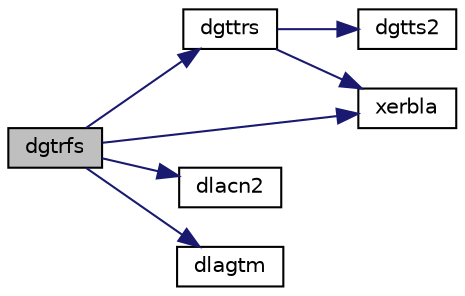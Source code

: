 digraph "dgtrfs"
{
 // LATEX_PDF_SIZE
  edge [fontname="Helvetica",fontsize="10",labelfontname="Helvetica",labelfontsize="10"];
  node [fontname="Helvetica",fontsize="10",shape=record];
  rankdir="LR";
  Node1 [label="dgtrfs",height=0.2,width=0.4,color="black", fillcolor="grey75", style="filled", fontcolor="black",tooltip="DGTRFS"];
  Node1 -> Node2 [color="midnightblue",fontsize="10",style="solid",fontname="Helvetica"];
  Node2 [label="dgttrs",height=0.2,width=0.4,color="black", fillcolor="white", style="filled",URL="$dgttrs_8f.html#a887f9fe1a0c6a4aeac1752da5652014a",tooltip="DGTTRS"];
  Node2 -> Node3 [color="midnightblue",fontsize="10",style="solid",fontname="Helvetica"];
  Node3 [label="dgtts2",height=0.2,width=0.4,color="black", fillcolor="white", style="filled",URL="$dgtts2_8f.html#aeb6c61ebd5c7f9942cb364d6cb2ae1fb",tooltip="DGTTS2 solves a system of linear equations with a tridiagonal matrix using the LU factorization compu..."];
  Node2 -> Node4 [color="midnightblue",fontsize="10",style="solid",fontname="Helvetica"];
  Node4 [label="xerbla",height=0.2,width=0.4,color="black", fillcolor="white", style="filled",URL="$xerbla_8f.html#a377ee61015baf8dea7770b3a404b1c07",tooltip="XERBLA"];
  Node1 -> Node5 [color="midnightblue",fontsize="10",style="solid",fontname="Helvetica"];
  Node5 [label="dlacn2",height=0.2,width=0.4,color="black", fillcolor="white", style="filled",URL="$dlacn2_8f.html#a9b62da514b4a671acd3e3f63d018f01e",tooltip="DLACN2 estimates the 1-norm of a square matrix, using reverse communication for evaluating matrix-vec..."];
  Node1 -> Node6 [color="midnightblue",fontsize="10",style="solid",fontname="Helvetica"];
  Node6 [label="dlagtm",height=0.2,width=0.4,color="black", fillcolor="white", style="filled",URL="$dlagtm_8f.html#aef588ae9e76526cc89802086ae5eec11",tooltip="DLAGTM performs a matrix-matrix product of the form C = αAB+βC, where A is a tridiagonal matrix,..."];
  Node1 -> Node4 [color="midnightblue",fontsize="10",style="solid",fontname="Helvetica"];
}
